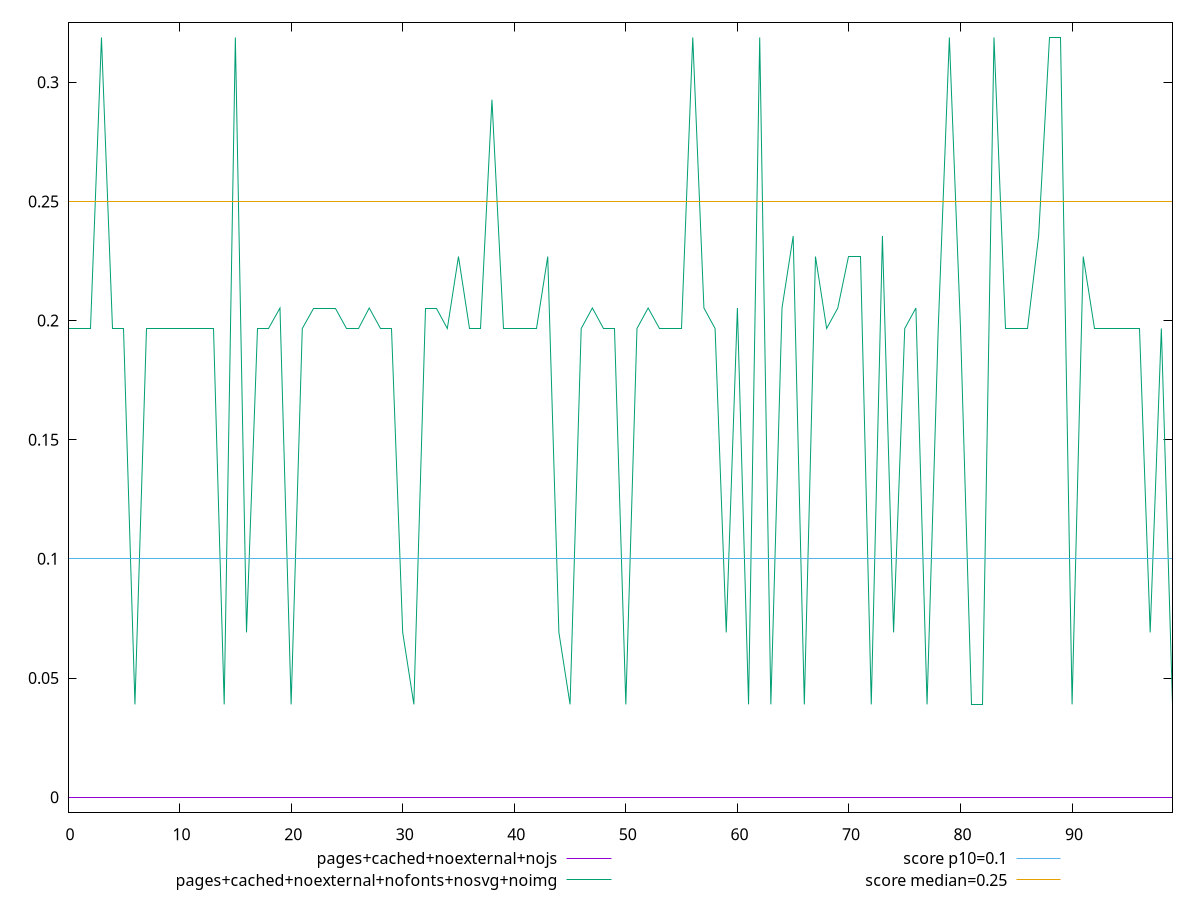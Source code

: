 reset

$pagesCachedNoexternalNojs <<EOF
0 0
1 0
2 0
3 0
4 0
5 0
6 0
7 0
8 0
9 0
10 0
11 0
12 0
13 0
14 0
15 0
16 0
17 0
18 0
19 0
20 0
21 0
22 0
23 0
24 0
25 0
26 0
27 0
28 0
29 0
30 0
31 0
32 0
33 0
34 0
35 0
36 0
37 0
38 0
39 0
40 0
41 0
42 0
43 0
44 0
45 0
46 0
47 0
48 0
49 0
50 0
51 0
52 0
53 0
54 0
55 0
56 0
57 0
58 0
59 0
60 0
61 0
62 0
63 0
64 0
65 0
66 0
67 0
68 0
69 0
70 0
71 0
72 0
73 0
74 0
75 0
76 0
77 0
78 0
79 0
80 0
81 0
82 0
83 0
84 0
85 0
86 0
87 0
88 0
89 0
90 0
91 0
92 0
93 0
94 0
95 0
96 0
97 0
98 0
99 0
EOF

$pagesCachedNoexternalNofontsNosvgNoimg <<EOF
0 0.19667434692382812
1 0.19667434692382812
2 0.19667434692382812
3 0.3188018798828125
4 0.19667434692382812
5 0.19667434692382812
6 0.0389404296875
7 0.19667434692382812
8 0.19667434692382812
9 0.19667434692382812
10 0.19667434692382812
11 0.19667434692382812
12 0.19667434692382812
13 0.19667434692382812
14 0.0389404296875
15 0.3188018798828125
16 0.0691375732421875
17 0.19667434692382812
18 0.19667434692382812
19 0.20527796427408854
20 0.0389404296875
21 0.19667434692382812
22 0.20527796427408854
23 0.20527796427408854
24 0.20527796427408854
25 0.19667434692382812
26 0.19667434692382812
27 0.20527796427408854
28 0.19667434692382812
29 0.19667434692382812
30 0.0691375732421875
31 0.0389404296875
32 0.20527796427408854
33 0.20527796427408854
34 0.19667434692382812
35 0.22687149047851562
36 0.19667434692382812
37 0.19667434692382812
38 0.29268795013427734
39 0.19667434692382812
40 0.19667434692382812
41 0.19667434692382812
42 0.19667434692382812
43 0.22687149047851562
44 0.0691375732421875
45 0.0389404296875
46 0.19667434692382812
47 0.20527796427408854
48 0.19667434692382812
49 0.19667434692382812
50 0.0389404296875
51 0.19667434692382812
52 0.20527796427408854
53 0.19667434692382812
54 0.19667434692382812
55 0.19667434692382812
56 0.3188018798828125
57 0.20527796427408854
58 0.19667434692382812
59 0.0691375732421875
60 0.20527796427408854
61 0.0389404296875
62 0.3188018798828125
63 0.0389404296875
64 0.20527796427408854
65 0.23547510782877604
66 0.0389404296875
67 0.22687149047851562
68 0.19667434692382812
69 0.20527796427408854
70 0.22687149047851562
71 0.22687149047851562
72 0.0389404296875
73 0.23547510782877604
74 0.0691375732421875
75 0.19667434692382812
76 0.20527796427408854
77 0.0389404296875
78 0.19667434692382812
79 0.3188018798828125
80 0.19667434692382812
81 0.0389404296875
82 0.0389404296875
83 0.3188018798828125
84 0.19667434692382812
85 0.19667434692382812
86 0.19667434692382812
87 0.23547510782877604
88 0.3188018798828125
89 0.3188018798828125
90 0.0389404296875
91 0.22687149047851562
92 0.19667434692382812
93 0.19667434692382812
94 0.19667434692382812
95 0.19667434692382812
96 0.19667434692382812
97 0.0691375732421875
98 0.19667434692382812
99 0.0389404296875
EOF

set key outside below
set xrange [0:99]
set yrange [-0.00637603759765625:0.32517791748046876]
set terminal svg size 640, 500 enhanced background rgb 'white'
set output "report_00007_2020-12-11T15:55:29.892Z/cumulative-layout-shift/comparison/line/10_vs_11.svg"

plot $pagesCachedNoexternalNojs title "pages+cached+noexternal+nojs" with line, \
     $pagesCachedNoexternalNofontsNosvgNoimg title "pages+cached+noexternal+nofonts+nosvg+noimg" with line, \
     0.1 title "score p10=0.1", \
     0.25 title "score median=0.25"

reset
